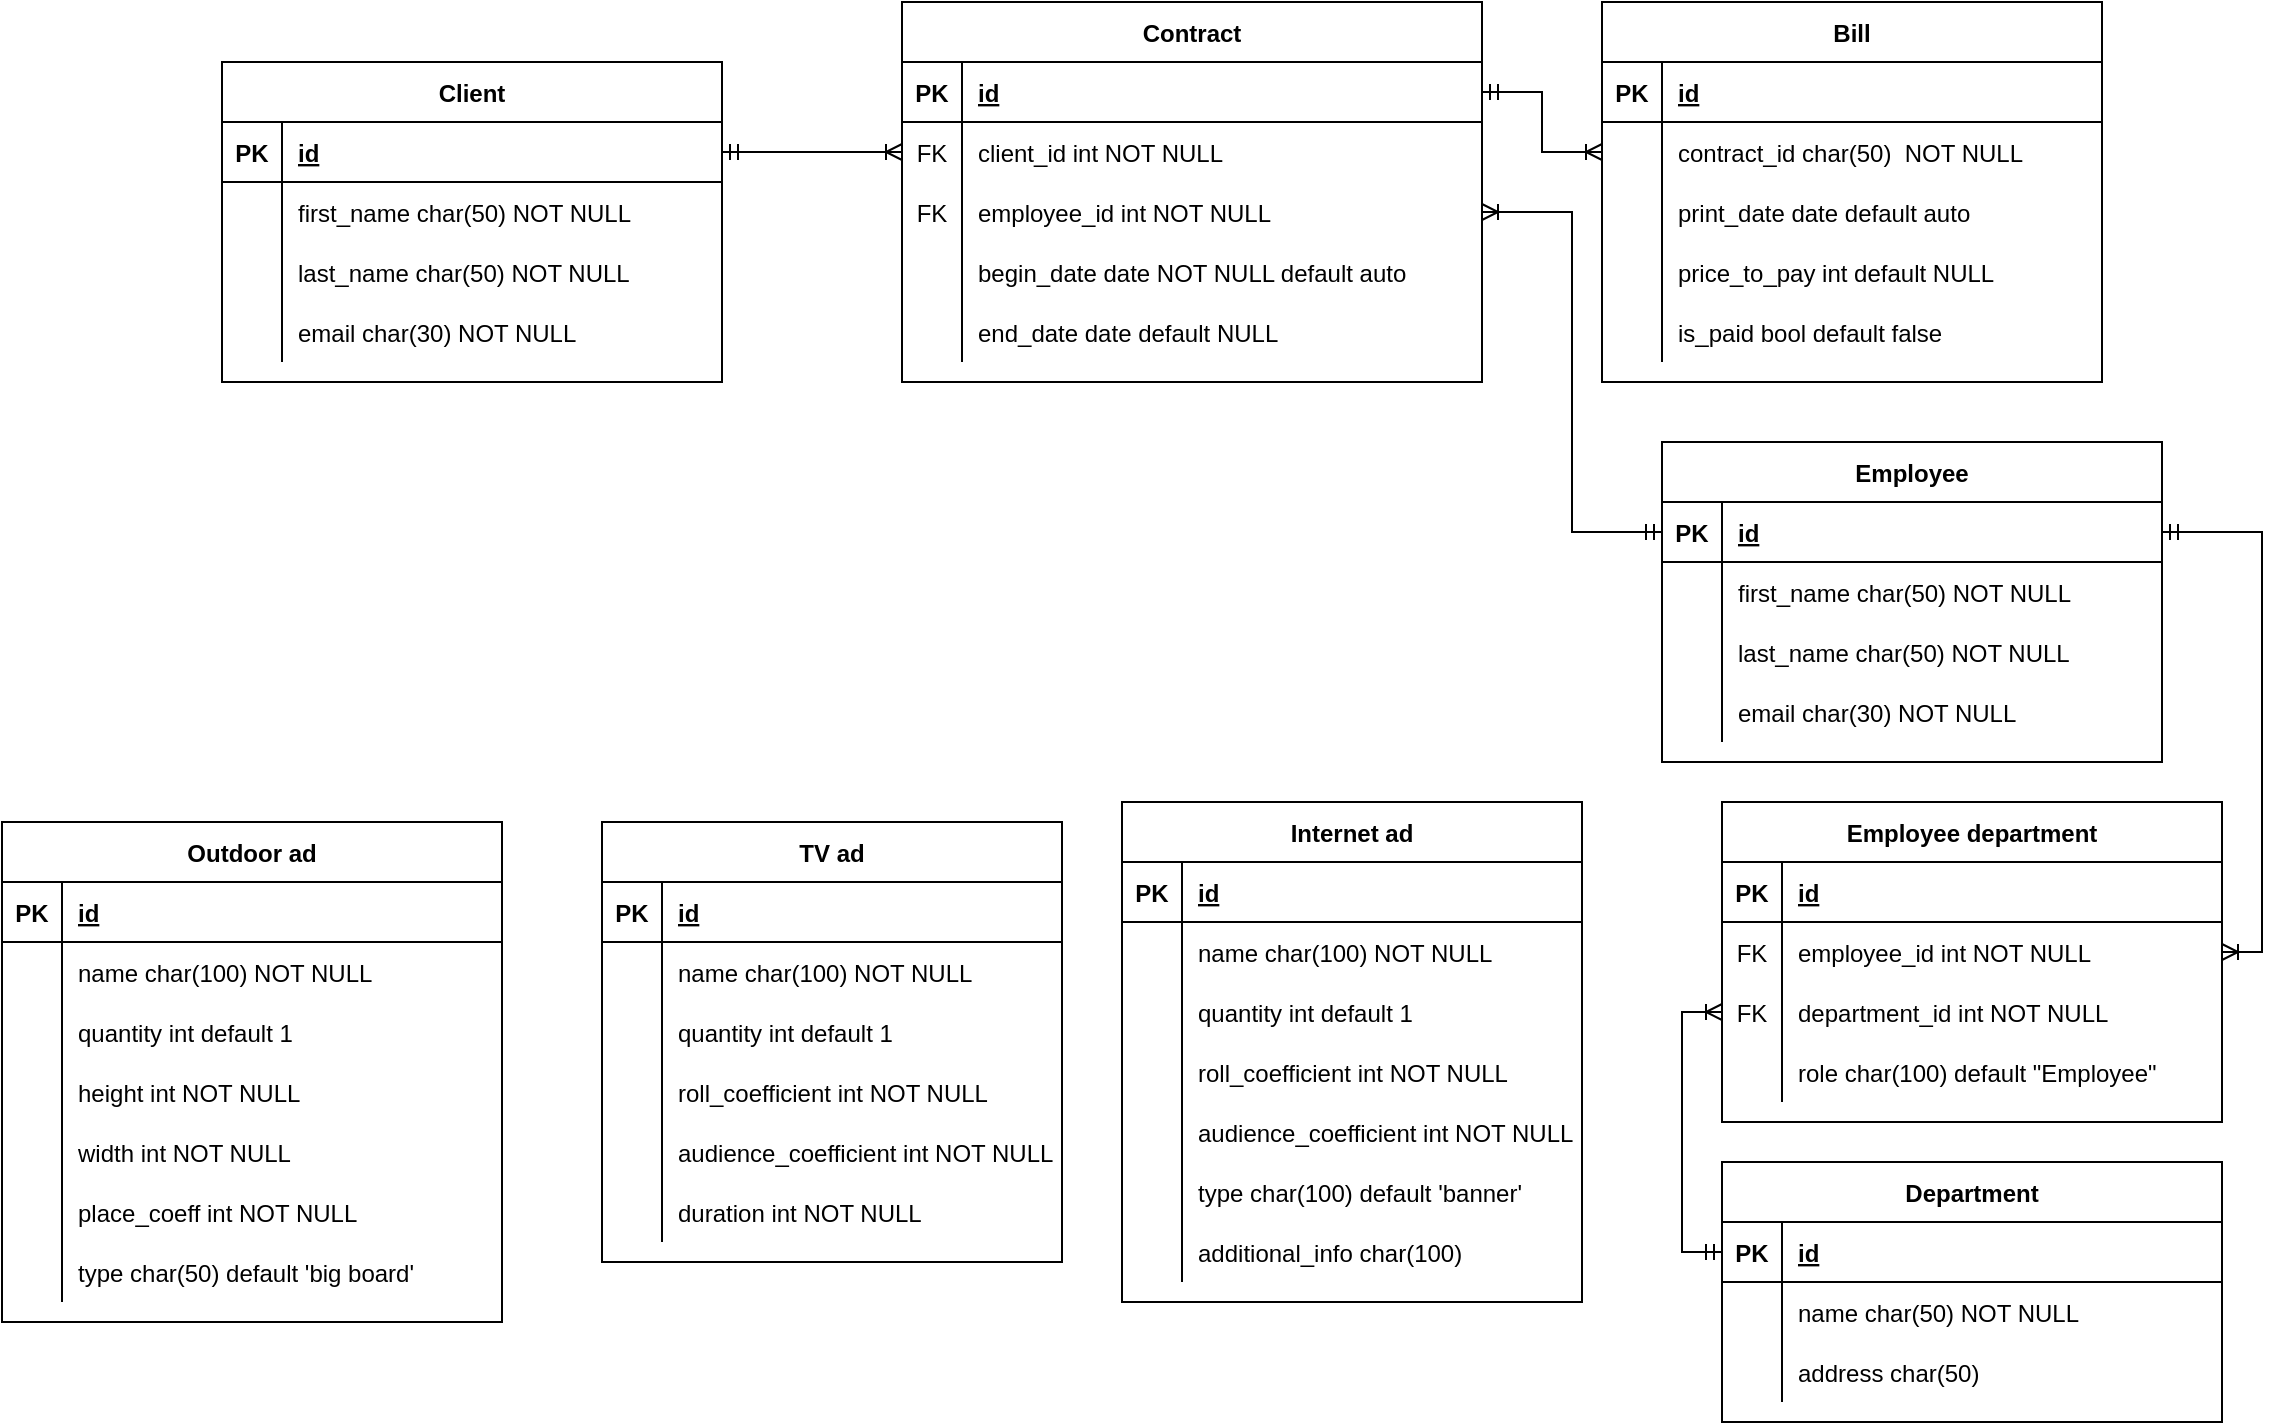 <mxfile version="14.4.3" type="github">
  <diagram id="R2lEEEUBdFMjLlhIrx00" name="Page-1">
    <mxGraphModel dx="1278" dy="556" grid="1" gridSize="10" guides="1" tooltips="1" connect="1" arrows="1" fold="1" page="1" pageScale="1" pageWidth="850" pageHeight="1100" math="0" shadow="0" extFonts="Permanent Marker^https://fonts.googleapis.com/css?family=Permanent+Marker">
      <root>
        <mxCell id="0" />
        <mxCell id="1" parent="0" />
        <mxCell id="C-vyLk0tnHw3VtMMgP7b-1" value="" style="edgeStyle=entityRelationEdgeStyle;endArrow=ERoneToMany;startArrow=ERmandOne;endFill=0;startFill=0;" parent="1" source="C-vyLk0tnHw3VtMMgP7b-24" target="C-vyLk0tnHw3VtMMgP7b-6" edge="1">
          <mxGeometry width="100" height="100" relative="1" as="geometry">
            <mxPoint x="340" y="720" as="sourcePoint" />
            <mxPoint x="440" y="620" as="targetPoint" />
          </mxGeometry>
        </mxCell>
        <mxCell id="C-vyLk0tnHw3VtMMgP7b-2" value="Contract" style="shape=table;startSize=30;container=1;collapsible=1;childLayout=tableLayout;fixedRows=1;rowLines=0;fontStyle=1;align=center;resizeLast=1;" parent="1" vertex="1">
          <mxGeometry x="490" y="120" width="290" height="190" as="geometry" />
        </mxCell>
        <mxCell id="C-vyLk0tnHw3VtMMgP7b-3" value="" style="shape=partialRectangle;collapsible=0;dropTarget=0;pointerEvents=0;fillColor=none;points=[[0,0.5],[1,0.5]];portConstraint=eastwest;top=0;left=0;right=0;bottom=1;" parent="C-vyLk0tnHw3VtMMgP7b-2" vertex="1">
          <mxGeometry y="30" width="290" height="30" as="geometry" />
        </mxCell>
        <mxCell id="C-vyLk0tnHw3VtMMgP7b-4" value="PK" style="shape=partialRectangle;overflow=hidden;connectable=0;fillColor=none;top=0;left=0;bottom=0;right=0;fontStyle=1;" parent="C-vyLk0tnHw3VtMMgP7b-3" vertex="1">
          <mxGeometry width="30" height="30" as="geometry" />
        </mxCell>
        <mxCell id="C-vyLk0tnHw3VtMMgP7b-5" value="id" style="shape=partialRectangle;overflow=hidden;connectable=0;fillColor=none;top=0;left=0;bottom=0;right=0;align=left;spacingLeft=6;fontStyle=5;" parent="C-vyLk0tnHw3VtMMgP7b-3" vertex="1">
          <mxGeometry x="30" width="260" height="30" as="geometry" />
        </mxCell>
        <mxCell id="C-vyLk0tnHw3VtMMgP7b-6" value="" style="shape=partialRectangle;collapsible=0;dropTarget=0;pointerEvents=0;fillColor=none;points=[[0,0.5],[1,0.5]];portConstraint=eastwest;top=0;left=0;right=0;bottom=0;" parent="C-vyLk0tnHw3VtMMgP7b-2" vertex="1">
          <mxGeometry y="60" width="290" height="30" as="geometry" />
        </mxCell>
        <mxCell id="C-vyLk0tnHw3VtMMgP7b-7" value="FK" style="shape=partialRectangle;overflow=hidden;connectable=0;fillColor=none;top=0;left=0;bottom=0;right=0;" parent="C-vyLk0tnHw3VtMMgP7b-6" vertex="1">
          <mxGeometry width="30" height="30" as="geometry" />
        </mxCell>
        <mxCell id="C-vyLk0tnHw3VtMMgP7b-8" value="client_id int NOT NULL" style="shape=partialRectangle;overflow=hidden;connectable=0;fillColor=none;top=0;left=0;bottom=0;right=0;align=left;spacingLeft=6;" parent="C-vyLk0tnHw3VtMMgP7b-6" vertex="1">
          <mxGeometry x="30" width="260" height="30" as="geometry" />
        </mxCell>
        <mxCell id="C-vyLk0tnHw3VtMMgP7b-9" value="" style="shape=partialRectangle;collapsible=0;dropTarget=0;pointerEvents=0;fillColor=none;points=[[0,0.5],[1,0.5]];portConstraint=eastwest;top=0;left=0;right=0;bottom=0;" parent="C-vyLk0tnHw3VtMMgP7b-2" vertex="1">
          <mxGeometry y="90" width="290" height="30" as="geometry" />
        </mxCell>
        <mxCell id="C-vyLk0tnHw3VtMMgP7b-10" value="FK" style="shape=partialRectangle;overflow=hidden;connectable=0;fillColor=none;top=0;left=0;bottom=0;right=0;" parent="C-vyLk0tnHw3VtMMgP7b-9" vertex="1">
          <mxGeometry width="30" height="30" as="geometry" />
        </mxCell>
        <mxCell id="C-vyLk0tnHw3VtMMgP7b-11" value="employee_id int NOT NULL" style="shape=partialRectangle;overflow=hidden;connectable=0;fillColor=none;top=0;left=0;bottom=0;right=0;align=left;spacingLeft=6;" parent="C-vyLk0tnHw3VtMMgP7b-9" vertex="1">
          <mxGeometry x="30" width="260" height="30" as="geometry" />
        </mxCell>
        <mxCell id="jYW_8Co8lEucG8dBWMGK-69" value="" style="shape=partialRectangle;collapsible=0;dropTarget=0;pointerEvents=0;fillColor=none;points=[[0,0.5],[1,0.5]];portConstraint=eastwest;top=0;left=0;right=0;bottom=0;" parent="C-vyLk0tnHw3VtMMgP7b-2" vertex="1">
          <mxGeometry y="120" width="290" height="30" as="geometry" />
        </mxCell>
        <mxCell id="jYW_8Co8lEucG8dBWMGK-70" value="" style="shape=partialRectangle;overflow=hidden;connectable=0;fillColor=none;top=0;left=0;bottom=0;right=0;" parent="jYW_8Co8lEucG8dBWMGK-69" vertex="1">
          <mxGeometry width="30" height="30" as="geometry" />
        </mxCell>
        <mxCell id="jYW_8Co8lEucG8dBWMGK-71" value="begin_date date NOT NULL default auto" style="shape=partialRectangle;overflow=hidden;connectable=0;fillColor=none;top=0;left=0;bottom=0;right=0;align=left;spacingLeft=6;" parent="jYW_8Co8lEucG8dBWMGK-69" vertex="1">
          <mxGeometry x="30" width="260" height="30" as="geometry" />
        </mxCell>
        <mxCell id="jYW_8Co8lEucG8dBWMGK-72" value="" style="shape=partialRectangle;collapsible=0;dropTarget=0;pointerEvents=0;fillColor=none;points=[[0,0.5],[1,0.5]];portConstraint=eastwest;top=0;left=0;right=0;bottom=0;" parent="C-vyLk0tnHw3VtMMgP7b-2" vertex="1">
          <mxGeometry y="150" width="290" height="30" as="geometry" />
        </mxCell>
        <mxCell id="jYW_8Co8lEucG8dBWMGK-73" value="" style="shape=partialRectangle;overflow=hidden;connectable=0;fillColor=none;top=0;left=0;bottom=0;right=0;" parent="jYW_8Co8lEucG8dBWMGK-72" vertex="1">
          <mxGeometry width="30" height="30" as="geometry" />
        </mxCell>
        <mxCell id="jYW_8Co8lEucG8dBWMGK-74" value="end_date date default NULL" style="shape=partialRectangle;overflow=hidden;connectable=0;fillColor=none;top=0;left=0;bottom=0;right=0;align=left;spacingLeft=6;" parent="jYW_8Co8lEucG8dBWMGK-72" vertex="1">
          <mxGeometry x="30" width="260" height="30" as="geometry" />
        </mxCell>
        <mxCell id="C-vyLk0tnHw3VtMMgP7b-23" value="Client" style="shape=table;startSize=30;container=1;collapsible=1;childLayout=tableLayout;fixedRows=1;rowLines=0;fontStyle=1;align=center;resizeLast=1;" parent="1" vertex="1">
          <mxGeometry x="150" y="150" width="250" height="160" as="geometry" />
        </mxCell>
        <mxCell id="C-vyLk0tnHw3VtMMgP7b-24" value="" style="shape=partialRectangle;collapsible=0;dropTarget=0;pointerEvents=0;fillColor=none;points=[[0,0.5],[1,0.5]];portConstraint=eastwest;top=0;left=0;right=0;bottom=1;" parent="C-vyLk0tnHw3VtMMgP7b-23" vertex="1">
          <mxGeometry y="30" width="250" height="30" as="geometry" />
        </mxCell>
        <mxCell id="C-vyLk0tnHw3VtMMgP7b-25" value="PK" style="shape=partialRectangle;overflow=hidden;connectable=0;fillColor=none;top=0;left=0;bottom=0;right=0;fontStyle=1;" parent="C-vyLk0tnHw3VtMMgP7b-24" vertex="1">
          <mxGeometry width="30" height="30" as="geometry" />
        </mxCell>
        <mxCell id="C-vyLk0tnHw3VtMMgP7b-26" value="id" style="shape=partialRectangle;overflow=hidden;connectable=0;fillColor=none;top=0;left=0;bottom=0;right=0;align=left;spacingLeft=6;fontStyle=5;" parent="C-vyLk0tnHw3VtMMgP7b-24" vertex="1">
          <mxGeometry x="30" width="220" height="30" as="geometry" />
        </mxCell>
        <mxCell id="C-vyLk0tnHw3VtMMgP7b-27" value="" style="shape=partialRectangle;collapsible=0;dropTarget=0;pointerEvents=0;fillColor=none;points=[[0,0.5],[1,0.5]];portConstraint=eastwest;top=0;left=0;right=0;bottom=0;" parent="C-vyLk0tnHw3VtMMgP7b-23" vertex="1">
          <mxGeometry y="60" width="250" height="30" as="geometry" />
        </mxCell>
        <mxCell id="C-vyLk0tnHw3VtMMgP7b-28" value="" style="shape=partialRectangle;overflow=hidden;connectable=0;fillColor=none;top=0;left=0;bottom=0;right=0;" parent="C-vyLk0tnHw3VtMMgP7b-27" vertex="1">
          <mxGeometry width="30" height="30" as="geometry" />
        </mxCell>
        <mxCell id="C-vyLk0tnHw3VtMMgP7b-29" value="first_name char(50) NOT NULL" style="shape=partialRectangle;overflow=hidden;connectable=0;fillColor=none;top=0;left=0;bottom=0;right=0;align=left;spacingLeft=6;" parent="C-vyLk0tnHw3VtMMgP7b-27" vertex="1">
          <mxGeometry x="30" width="220" height="30" as="geometry" />
        </mxCell>
        <mxCell id="DAZSzT3aJ0yRN7Px0Ek2-8" value="" style="shape=partialRectangle;collapsible=0;dropTarget=0;pointerEvents=0;fillColor=none;points=[[0,0.5],[1,0.5]];portConstraint=eastwest;top=0;left=0;right=0;bottom=0;" parent="C-vyLk0tnHw3VtMMgP7b-23" vertex="1">
          <mxGeometry y="90" width="250" height="30" as="geometry" />
        </mxCell>
        <mxCell id="DAZSzT3aJ0yRN7Px0Ek2-9" value="" style="shape=partialRectangle;overflow=hidden;connectable=0;fillColor=none;top=0;left=0;bottom=0;right=0;" parent="DAZSzT3aJ0yRN7Px0Ek2-8" vertex="1">
          <mxGeometry width="30" height="30" as="geometry" />
        </mxCell>
        <mxCell id="DAZSzT3aJ0yRN7Px0Ek2-10" value="last_name char(50) NOT NULL" style="shape=partialRectangle;overflow=hidden;connectable=0;fillColor=none;top=0;left=0;bottom=0;right=0;align=left;spacingLeft=6;" parent="DAZSzT3aJ0yRN7Px0Ek2-8" vertex="1">
          <mxGeometry x="30" width="220" height="30" as="geometry" />
        </mxCell>
        <mxCell id="DAZSzT3aJ0yRN7Px0Ek2-11" value="" style="shape=partialRectangle;collapsible=0;dropTarget=0;pointerEvents=0;fillColor=none;points=[[0,0.5],[1,0.5]];portConstraint=eastwest;top=0;left=0;right=0;bottom=0;" parent="C-vyLk0tnHw3VtMMgP7b-23" vertex="1">
          <mxGeometry y="120" width="250" height="30" as="geometry" />
        </mxCell>
        <mxCell id="DAZSzT3aJ0yRN7Px0Ek2-12" value="" style="shape=partialRectangle;overflow=hidden;connectable=0;fillColor=none;top=0;left=0;bottom=0;right=0;" parent="DAZSzT3aJ0yRN7Px0Ek2-11" vertex="1">
          <mxGeometry width="30" height="30" as="geometry" />
        </mxCell>
        <mxCell id="DAZSzT3aJ0yRN7Px0Ek2-13" value="email char(30) NOT NULL" style="shape=partialRectangle;overflow=hidden;connectable=0;fillColor=none;top=0;left=0;bottom=0;right=0;align=left;spacingLeft=6;" parent="DAZSzT3aJ0yRN7Px0Ek2-11" vertex="1">
          <mxGeometry x="30" width="220" height="30" as="geometry" />
        </mxCell>
        <mxCell id="jYW_8Co8lEucG8dBWMGK-11" value="Employee" style="shape=table;startSize=30;container=1;collapsible=1;childLayout=tableLayout;fixedRows=1;rowLines=0;fontStyle=1;align=center;resizeLast=1;" parent="1" vertex="1">
          <mxGeometry x="870" y="340" width="250" height="160" as="geometry" />
        </mxCell>
        <mxCell id="jYW_8Co8lEucG8dBWMGK-12" value="" style="shape=partialRectangle;collapsible=0;dropTarget=0;pointerEvents=0;fillColor=none;points=[[0,0.5],[1,0.5]];portConstraint=eastwest;top=0;left=0;right=0;bottom=1;" parent="jYW_8Co8lEucG8dBWMGK-11" vertex="1">
          <mxGeometry y="30" width="250" height="30" as="geometry" />
        </mxCell>
        <mxCell id="jYW_8Co8lEucG8dBWMGK-13" value="PK" style="shape=partialRectangle;overflow=hidden;connectable=0;fillColor=none;top=0;left=0;bottom=0;right=0;fontStyle=1;" parent="jYW_8Co8lEucG8dBWMGK-12" vertex="1">
          <mxGeometry width="30" height="30" as="geometry" />
        </mxCell>
        <mxCell id="jYW_8Co8lEucG8dBWMGK-14" value="id" style="shape=partialRectangle;overflow=hidden;connectable=0;fillColor=none;top=0;left=0;bottom=0;right=0;align=left;spacingLeft=6;fontStyle=5;" parent="jYW_8Co8lEucG8dBWMGK-12" vertex="1">
          <mxGeometry x="30" width="220" height="30" as="geometry" />
        </mxCell>
        <mxCell id="jYW_8Co8lEucG8dBWMGK-15" value="" style="shape=partialRectangle;collapsible=0;dropTarget=0;pointerEvents=0;fillColor=none;points=[[0,0.5],[1,0.5]];portConstraint=eastwest;top=0;left=0;right=0;bottom=0;" parent="jYW_8Co8lEucG8dBWMGK-11" vertex="1">
          <mxGeometry y="60" width="250" height="30" as="geometry" />
        </mxCell>
        <mxCell id="jYW_8Co8lEucG8dBWMGK-16" value="" style="shape=partialRectangle;overflow=hidden;connectable=0;fillColor=none;top=0;left=0;bottom=0;right=0;" parent="jYW_8Co8lEucG8dBWMGK-15" vertex="1">
          <mxGeometry width="30" height="30" as="geometry" />
        </mxCell>
        <mxCell id="jYW_8Co8lEucG8dBWMGK-17" value="first_name char(50) NOT NULL" style="shape=partialRectangle;overflow=hidden;connectable=0;fillColor=none;top=0;left=0;bottom=0;right=0;align=left;spacingLeft=6;" parent="jYW_8Co8lEucG8dBWMGK-15" vertex="1">
          <mxGeometry x="30" width="220" height="30" as="geometry" />
        </mxCell>
        <mxCell id="jYW_8Co8lEucG8dBWMGK-18" value="" style="shape=partialRectangle;collapsible=0;dropTarget=0;pointerEvents=0;fillColor=none;points=[[0,0.5],[1,0.5]];portConstraint=eastwest;top=0;left=0;right=0;bottom=0;" parent="jYW_8Co8lEucG8dBWMGK-11" vertex="1">
          <mxGeometry y="90" width="250" height="30" as="geometry" />
        </mxCell>
        <mxCell id="jYW_8Co8lEucG8dBWMGK-19" value="" style="shape=partialRectangle;overflow=hidden;connectable=0;fillColor=none;top=0;left=0;bottom=0;right=0;" parent="jYW_8Co8lEucG8dBWMGK-18" vertex="1">
          <mxGeometry width="30" height="30" as="geometry" />
        </mxCell>
        <mxCell id="jYW_8Co8lEucG8dBWMGK-20" value="last_name char(50) NOT NULL" style="shape=partialRectangle;overflow=hidden;connectable=0;fillColor=none;top=0;left=0;bottom=0;right=0;align=left;spacingLeft=6;" parent="jYW_8Co8lEucG8dBWMGK-18" vertex="1">
          <mxGeometry x="30" width="220" height="30" as="geometry" />
        </mxCell>
        <mxCell id="jYW_8Co8lEucG8dBWMGK-21" value="" style="shape=partialRectangle;collapsible=0;dropTarget=0;pointerEvents=0;fillColor=none;points=[[0,0.5],[1,0.5]];portConstraint=eastwest;top=0;left=0;right=0;bottom=0;" parent="jYW_8Co8lEucG8dBWMGK-11" vertex="1">
          <mxGeometry y="120" width="250" height="30" as="geometry" />
        </mxCell>
        <mxCell id="jYW_8Co8lEucG8dBWMGK-22" value="" style="shape=partialRectangle;overflow=hidden;connectable=0;fillColor=none;top=0;left=0;bottom=0;right=0;" parent="jYW_8Co8lEucG8dBWMGK-21" vertex="1">
          <mxGeometry width="30" height="30" as="geometry" />
        </mxCell>
        <mxCell id="jYW_8Co8lEucG8dBWMGK-23" value="email char(30) NOT NULL" style="shape=partialRectangle;overflow=hidden;connectable=0;fillColor=none;top=0;left=0;bottom=0;right=0;align=left;spacingLeft=6;" parent="jYW_8Co8lEucG8dBWMGK-21" vertex="1">
          <mxGeometry x="30" width="220" height="30" as="geometry" />
        </mxCell>
        <mxCell id="jYW_8Co8lEucG8dBWMGK-24" value="Department" style="shape=table;startSize=30;container=1;collapsible=1;childLayout=tableLayout;fixedRows=1;rowLines=0;fontStyle=1;align=center;resizeLast=1;" parent="1" vertex="1">
          <mxGeometry x="900" y="700" width="250" height="130" as="geometry" />
        </mxCell>
        <mxCell id="jYW_8Co8lEucG8dBWMGK-25" value="" style="shape=partialRectangle;collapsible=0;dropTarget=0;pointerEvents=0;fillColor=none;points=[[0,0.5],[1,0.5]];portConstraint=eastwest;top=0;left=0;right=0;bottom=1;" parent="jYW_8Co8lEucG8dBWMGK-24" vertex="1">
          <mxGeometry y="30" width="250" height="30" as="geometry" />
        </mxCell>
        <mxCell id="jYW_8Co8lEucG8dBWMGK-26" value="PK" style="shape=partialRectangle;overflow=hidden;connectable=0;fillColor=none;top=0;left=0;bottom=0;right=0;fontStyle=1;" parent="jYW_8Co8lEucG8dBWMGK-25" vertex="1">
          <mxGeometry width="30" height="30" as="geometry" />
        </mxCell>
        <mxCell id="jYW_8Co8lEucG8dBWMGK-27" value="id" style="shape=partialRectangle;overflow=hidden;connectable=0;fillColor=none;top=0;left=0;bottom=0;right=0;align=left;spacingLeft=6;fontStyle=5;" parent="jYW_8Co8lEucG8dBWMGK-25" vertex="1">
          <mxGeometry x="30" width="220" height="30" as="geometry" />
        </mxCell>
        <mxCell id="jYW_8Co8lEucG8dBWMGK-28" value="" style="shape=partialRectangle;collapsible=0;dropTarget=0;pointerEvents=0;fillColor=none;points=[[0,0.5],[1,0.5]];portConstraint=eastwest;top=0;left=0;right=0;bottom=0;" parent="jYW_8Co8lEucG8dBWMGK-24" vertex="1">
          <mxGeometry y="60" width="250" height="30" as="geometry" />
        </mxCell>
        <mxCell id="jYW_8Co8lEucG8dBWMGK-29" value="" style="shape=partialRectangle;overflow=hidden;connectable=0;fillColor=none;top=0;left=0;bottom=0;right=0;" parent="jYW_8Co8lEucG8dBWMGK-28" vertex="1">
          <mxGeometry width="30" height="30" as="geometry" />
        </mxCell>
        <mxCell id="jYW_8Co8lEucG8dBWMGK-30" value="name char(50) NOT NULL" style="shape=partialRectangle;overflow=hidden;connectable=0;fillColor=none;top=0;left=0;bottom=0;right=0;align=left;spacingLeft=6;" parent="jYW_8Co8lEucG8dBWMGK-28" vertex="1">
          <mxGeometry x="30" width="220" height="30" as="geometry" />
        </mxCell>
        <mxCell id="jYW_8Co8lEucG8dBWMGK-63" value="" style="shape=partialRectangle;collapsible=0;dropTarget=0;pointerEvents=0;fillColor=none;points=[[0,0.5],[1,0.5]];portConstraint=eastwest;top=0;left=0;right=0;bottom=0;" parent="jYW_8Co8lEucG8dBWMGK-24" vertex="1">
          <mxGeometry y="90" width="250" height="30" as="geometry" />
        </mxCell>
        <mxCell id="jYW_8Co8lEucG8dBWMGK-64" value="" style="shape=partialRectangle;overflow=hidden;connectable=0;fillColor=none;top=0;left=0;bottom=0;right=0;" parent="jYW_8Co8lEucG8dBWMGK-63" vertex="1">
          <mxGeometry width="30" height="30" as="geometry" />
        </mxCell>
        <mxCell id="jYW_8Co8lEucG8dBWMGK-65" value="address char(50) " style="shape=partialRectangle;overflow=hidden;connectable=0;fillColor=none;top=0;left=0;bottom=0;right=0;align=left;spacingLeft=6;" parent="jYW_8Co8lEucG8dBWMGK-63" vertex="1">
          <mxGeometry x="30" width="220" height="30" as="geometry" />
        </mxCell>
        <mxCell id="jYW_8Co8lEucG8dBWMGK-50" value="Employee department" style="shape=table;startSize=30;container=1;collapsible=1;childLayout=tableLayout;fixedRows=1;rowLines=0;fontStyle=1;align=center;resizeLast=1;" parent="1" vertex="1">
          <mxGeometry x="900" y="520" width="250" height="160" as="geometry" />
        </mxCell>
        <mxCell id="jYW_8Co8lEucG8dBWMGK-51" value="" style="shape=partialRectangle;collapsible=0;dropTarget=0;pointerEvents=0;fillColor=none;points=[[0,0.5],[1,0.5]];portConstraint=eastwest;top=0;left=0;right=0;bottom=1;" parent="jYW_8Co8lEucG8dBWMGK-50" vertex="1">
          <mxGeometry y="30" width="250" height="30" as="geometry" />
        </mxCell>
        <mxCell id="jYW_8Co8lEucG8dBWMGK-52" value="PK" style="shape=partialRectangle;overflow=hidden;connectable=0;fillColor=none;top=0;left=0;bottom=0;right=0;fontStyle=1;" parent="jYW_8Co8lEucG8dBWMGK-51" vertex="1">
          <mxGeometry width="30" height="30" as="geometry" />
        </mxCell>
        <mxCell id="jYW_8Co8lEucG8dBWMGK-53" value="id" style="shape=partialRectangle;overflow=hidden;connectable=0;fillColor=none;top=0;left=0;bottom=0;right=0;align=left;spacingLeft=6;fontStyle=5;" parent="jYW_8Co8lEucG8dBWMGK-51" vertex="1">
          <mxGeometry x="30" width="220" height="30" as="geometry" />
        </mxCell>
        <mxCell id="jYW_8Co8lEucG8dBWMGK-54" value="" style="shape=partialRectangle;collapsible=0;dropTarget=0;pointerEvents=0;fillColor=none;points=[[0,0.5],[1,0.5]];portConstraint=eastwest;top=0;left=0;right=0;bottom=0;" parent="jYW_8Co8lEucG8dBWMGK-50" vertex="1">
          <mxGeometry y="60" width="250" height="30" as="geometry" />
        </mxCell>
        <mxCell id="jYW_8Co8lEucG8dBWMGK-55" value="FK" style="shape=partialRectangle;overflow=hidden;connectable=0;fillColor=none;top=0;left=0;bottom=0;right=0;" parent="jYW_8Co8lEucG8dBWMGK-54" vertex="1">
          <mxGeometry width="30" height="30" as="geometry" />
        </mxCell>
        <mxCell id="jYW_8Co8lEucG8dBWMGK-56" value="employee_id int NOT NULL" style="shape=partialRectangle;overflow=hidden;connectable=0;fillColor=none;top=0;left=0;bottom=0;right=0;align=left;spacingLeft=6;" parent="jYW_8Co8lEucG8dBWMGK-54" vertex="1">
          <mxGeometry x="30" width="220" height="30" as="geometry" />
        </mxCell>
        <mxCell id="jYW_8Co8lEucG8dBWMGK-57" value="" style="shape=partialRectangle;collapsible=0;dropTarget=0;pointerEvents=0;fillColor=none;points=[[0,0.5],[1,0.5]];portConstraint=eastwest;top=0;left=0;right=0;bottom=0;" parent="jYW_8Co8lEucG8dBWMGK-50" vertex="1">
          <mxGeometry y="90" width="250" height="30" as="geometry" />
        </mxCell>
        <mxCell id="jYW_8Co8lEucG8dBWMGK-58" value="FK" style="shape=partialRectangle;overflow=hidden;connectable=0;fillColor=none;top=0;left=0;bottom=0;right=0;" parent="jYW_8Co8lEucG8dBWMGK-57" vertex="1">
          <mxGeometry width="30" height="30" as="geometry" />
        </mxCell>
        <mxCell id="jYW_8Co8lEucG8dBWMGK-59" value="department_id int NOT NULL" style="shape=partialRectangle;overflow=hidden;connectable=0;fillColor=none;top=0;left=0;bottom=0;right=0;align=left;spacingLeft=6;" parent="jYW_8Co8lEucG8dBWMGK-57" vertex="1">
          <mxGeometry x="30" width="220" height="30" as="geometry" />
        </mxCell>
        <mxCell id="jYW_8Co8lEucG8dBWMGK-60" value="" style="shape=partialRectangle;collapsible=0;dropTarget=0;pointerEvents=0;fillColor=none;points=[[0,0.5],[1,0.5]];portConstraint=eastwest;top=0;left=0;right=0;bottom=0;" parent="jYW_8Co8lEucG8dBWMGK-50" vertex="1">
          <mxGeometry y="120" width="250" height="30" as="geometry" />
        </mxCell>
        <mxCell id="jYW_8Co8lEucG8dBWMGK-61" value="" style="shape=partialRectangle;overflow=hidden;connectable=0;fillColor=none;top=0;left=0;bottom=0;right=0;" parent="jYW_8Co8lEucG8dBWMGK-60" vertex="1">
          <mxGeometry width="30" height="30" as="geometry" />
        </mxCell>
        <mxCell id="jYW_8Co8lEucG8dBWMGK-62" value="role char(100) default &quot;Employee&quot;" style="shape=partialRectangle;overflow=hidden;connectable=0;fillColor=none;top=0;left=0;bottom=0;right=0;align=left;spacingLeft=6;" parent="jYW_8Co8lEucG8dBWMGK-60" vertex="1">
          <mxGeometry x="30" width="220" height="30" as="geometry" />
        </mxCell>
        <mxCell id="jYW_8Co8lEucG8dBWMGK-78" style="edgeStyle=orthogonalEdgeStyle;rounded=0;orthogonalLoop=1;jettySize=auto;html=1;entryX=1;entryY=0.5;entryDx=0;entryDy=0;startArrow=ERmandOne;startFill=0;endArrow=ERoneToMany;endFill=0;" parent="1" source="jYW_8Co8lEucG8dBWMGK-12" target="jYW_8Co8lEucG8dBWMGK-54" edge="1">
          <mxGeometry relative="1" as="geometry" />
        </mxCell>
        <mxCell id="jYW_8Co8lEucG8dBWMGK-79" style="edgeStyle=orthogonalEdgeStyle;rounded=0;orthogonalLoop=1;jettySize=auto;html=1;entryX=0;entryY=0.5;entryDx=0;entryDy=0;startArrow=ERmandOne;startFill=0;endArrow=ERoneToMany;endFill=0;" parent="1" source="jYW_8Co8lEucG8dBWMGK-25" target="jYW_8Co8lEucG8dBWMGK-57" edge="1">
          <mxGeometry relative="1" as="geometry" />
        </mxCell>
        <mxCell id="jYW_8Co8lEucG8dBWMGK-81" style="edgeStyle=orthogonalEdgeStyle;rounded=0;orthogonalLoop=1;jettySize=auto;html=1;entryX=1;entryY=0.5;entryDx=0;entryDy=0;startArrow=ERmandOne;startFill=0;endArrow=ERoneToMany;endFill=0;" parent="1" source="jYW_8Co8lEucG8dBWMGK-12" target="C-vyLk0tnHw3VtMMgP7b-9" edge="1">
          <mxGeometry relative="1" as="geometry" />
        </mxCell>
        <mxCell id="jYW_8Co8lEucG8dBWMGK-82" value="Bill" style="shape=table;startSize=30;container=1;collapsible=1;childLayout=tableLayout;fixedRows=1;rowLines=0;fontStyle=1;align=center;resizeLast=1;" parent="1" vertex="1">
          <mxGeometry x="840" y="120" width="250" height="190" as="geometry" />
        </mxCell>
        <mxCell id="jYW_8Co8lEucG8dBWMGK-83" value="" style="shape=partialRectangle;collapsible=0;dropTarget=0;pointerEvents=0;fillColor=none;points=[[0,0.5],[1,0.5]];portConstraint=eastwest;top=0;left=0;right=0;bottom=1;" parent="jYW_8Co8lEucG8dBWMGK-82" vertex="1">
          <mxGeometry y="30" width="250" height="30" as="geometry" />
        </mxCell>
        <mxCell id="jYW_8Co8lEucG8dBWMGK-84" value="PK" style="shape=partialRectangle;overflow=hidden;connectable=0;fillColor=none;top=0;left=0;bottom=0;right=0;fontStyle=1;" parent="jYW_8Co8lEucG8dBWMGK-83" vertex="1">
          <mxGeometry width="30" height="30" as="geometry" />
        </mxCell>
        <mxCell id="jYW_8Co8lEucG8dBWMGK-85" value="id" style="shape=partialRectangle;overflow=hidden;connectable=0;fillColor=none;top=0;left=0;bottom=0;right=0;align=left;spacingLeft=6;fontStyle=5;" parent="jYW_8Co8lEucG8dBWMGK-83" vertex="1">
          <mxGeometry x="30" width="220" height="30" as="geometry" />
        </mxCell>
        <mxCell id="jYW_8Co8lEucG8dBWMGK-86" value="" style="shape=partialRectangle;collapsible=0;dropTarget=0;pointerEvents=0;fillColor=none;points=[[0,0.5],[1,0.5]];portConstraint=eastwest;top=0;left=0;right=0;bottom=0;" parent="jYW_8Co8lEucG8dBWMGK-82" vertex="1">
          <mxGeometry y="60" width="250" height="30" as="geometry" />
        </mxCell>
        <mxCell id="jYW_8Co8lEucG8dBWMGK-87" value="" style="shape=partialRectangle;overflow=hidden;connectable=0;fillColor=none;top=0;left=0;bottom=0;right=0;" parent="jYW_8Co8lEucG8dBWMGK-86" vertex="1">
          <mxGeometry width="30" height="30" as="geometry" />
        </mxCell>
        <mxCell id="jYW_8Co8lEucG8dBWMGK-88" value="contract_id char(50)  NOT NULL" style="shape=partialRectangle;overflow=hidden;connectable=0;fillColor=none;top=0;left=0;bottom=0;right=0;align=left;spacingLeft=6;" parent="jYW_8Co8lEucG8dBWMGK-86" vertex="1">
          <mxGeometry x="30" width="220" height="30" as="geometry" />
        </mxCell>
        <mxCell id="jYW_8Co8lEucG8dBWMGK-89" value="" style="shape=partialRectangle;collapsible=0;dropTarget=0;pointerEvents=0;fillColor=none;points=[[0,0.5],[1,0.5]];portConstraint=eastwest;top=0;left=0;right=0;bottom=0;" parent="jYW_8Co8lEucG8dBWMGK-82" vertex="1">
          <mxGeometry y="90" width="250" height="30" as="geometry" />
        </mxCell>
        <mxCell id="jYW_8Co8lEucG8dBWMGK-90" value="" style="shape=partialRectangle;overflow=hidden;connectable=0;fillColor=none;top=0;left=0;bottom=0;right=0;" parent="jYW_8Co8lEucG8dBWMGK-89" vertex="1">
          <mxGeometry width="30" height="30" as="geometry" />
        </mxCell>
        <mxCell id="jYW_8Co8lEucG8dBWMGK-91" value="print_date date default auto" style="shape=partialRectangle;overflow=hidden;connectable=0;fillColor=none;top=0;left=0;bottom=0;right=0;align=left;spacingLeft=6;" parent="jYW_8Co8lEucG8dBWMGK-89" vertex="1">
          <mxGeometry x="30" width="220" height="30" as="geometry" />
        </mxCell>
        <mxCell id="jYW_8Co8lEucG8dBWMGK-92" value="" style="shape=partialRectangle;collapsible=0;dropTarget=0;pointerEvents=0;fillColor=none;points=[[0,0.5],[1,0.5]];portConstraint=eastwest;top=0;left=0;right=0;bottom=0;" parent="jYW_8Co8lEucG8dBWMGK-82" vertex="1">
          <mxGeometry y="120" width="250" height="30" as="geometry" />
        </mxCell>
        <mxCell id="jYW_8Co8lEucG8dBWMGK-93" value="" style="shape=partialRectangle;overflow=hidden;connectable=0;fillColor=none;top=0;left=0;bottom=0;right=0;" parent="jYW_8Co8lEucG8dBWMGK-92" vertex="1">
          <mxGeometry width="30" height="30" as="geometry" />
        </mxCell>
        <mxCell id="jYW_8Co8lEucG8dBWMGK-94" value="price_to_pay int default NULL" style="shape=partialRectangle;overflow=hidden;connectable=0;fillColor=none;top=0;left=0;bottom=0;right=0;align=left;spacingLeft=6;" parent="jYW_8Co8lEucG8dBWMGK-92" vertex="1">
          <mxGeometry x="30" width="220" height="30" as="geometry" />
        </mxCell>
        <mxCell id="jYW_8Co8lEucG8dBWMGK-95" value="" style="shape=partialRectangle;collapsible=0;dropTarget=0;pointerEvents=0;fillColor=none;points=[[0,0.5],[1,0.5]];portConstraint=eastwest;top=0;left=0;right=0;bottom=0;" parent="jYW_8Co8lEucG8dBWMGK-82" vertex="1">
          <mxGeometry y="150" width="250" height="30" as="geometry" />
        </mxCell>
        <mxCell id="jYW_8Co8lEucG8dBWMGK-96" value="" style="shape=partialRectangle;overflow=hidden;connectable=0;fillColor=none;top=0;left=0;bottom=0;right=0;" parent="jYW_8Co8lEucG8dBWMGK-95" vertex="1">
          <mxGeometry width="30" height="30" as="geometry" />
        </mxCell>
        <mxCell id="jYW_8Co8lEucG8dBWMGK-97" value="is_paid bool default false" style="shape=partialRectangle;overflow=hidden;connectable=0;fillColor=none;top=0;left=0;bottom=0;right=0;align=left;spacingLeft=6;" parent="jYW_8Co8lEucG8dBWMGK-95" vertex="1">
          <mxGeometry x="30" width="220" height="30" as="geometry" />
        </mxCell>
        <mxCell id="jYW_8Co8lEucG8dBWMGK-98" style="edgeStyle=orthogonalEdgeStyle;rounded=0;orthogonalLoop=1;jettySize=auto;html=1;entryX=0;entryY=0.5;entryDx=0;entryDy=0;startArrow=ERmandOne;startFill=0;endArrow=ERoneToMany;endFill=0;" parent="1" source="C-vyLk0tnHw3VtMMgP7b-3" target="jYW_8Co8lEucG8dBWMGK-86" edge="1">
          <mxGeometry relative="1" as="geometry" />
        </mxCell>
        <mxCell id="6CgIsOvqvFKjhHK4fjLP-1" value="Outdoor ad" style="shape=table;startSize=30;container=1;collapsible=1;childLayout=tableLayout;fixedRows=1;rowLines=0;fontStyle=1;align=center;resizeLast=1;" parent="1" vertex="1">
          <mxGeometry x="40" y="530" width="250" height="250" as="geometry" />
        </mxCell>
        <mxCell id="6CgIsOvqvFKjhHK4fjLP-2" value="" style="shape=partialRectangle;collapsible=0;dropTarget=0;pointerEvents=0;fillColor=none;points=[[0,0.5],[1,0.5]];portConstraint=eastwest;top=0;left=0;right=0;bottom=1;" parent="6CgIsOvqvFKjhHK4fjLP-1" vertex="1">
          <mxGeometry y="30" width="250" height="30" as="geometry" />
        </mxCell>
        <mxCell id="6CgIsOvqvFKjhHK4fjLP-3" value="PK" style="shape=partialRectangle;overflow=hidden;connectable=0;fillColor=none;top=0;left=0;bottom=0;right=0;fontStyle=1;" parent="6CgIsOvqvFKjhHK4fjLP-2" vertex="1">
          <mxGeometry width="30" height="30" as="geometry" />
        </mxCell>
        <mxCell id="6CgIsOvqvFKjhHK4fjLP-4" value="id" style="shape=partialRectangle;overflow=hidden;connectable=0;fillColor=none;top=0;left=0;bottom=0;right=0;align=left;spacingLeft=6;fontStyle=5;" parent="6CgIsOvqvFKjhHK4fjLP-2" vertex="1">
          <mxGeometry x="30" width="220" height="30" as="geometry" />
        </mxCell>
        <mxCell id="6CgIsOvqvFKjhHK4fjLP-5" value="" style="shape=partialRectangle;collapsible=0;dropTarget=0;pointerEvents=0;fillColor=none;points=[[0,0.5],[1,0.5]];portConstraint=eastwest;top=0;left=0;right=0;bottom=0;" parent="6CgIsOvqvFKjhHK4fjLP-1" vertex="1">
          <mxGeometry y="60" width="250" height="30" as="geometry" />
        </mxCell>
        <mxCell id="6CgIsOvqvFKjhHK4fjLP-6" value="" style="shape=partialRectangle;overflow=hidden;connectable=0;fillColor=none;top=0;left=0;bottom=0;right=0;" parent="6CgIsOvqvFKjhHK4fjLP-5" vertex="1">
          <mxGeometry width="30" height="30" as="geometry" />
        </mxCell>
        <mxCell id="6CgIsOvqvFKjhHK4fjLP-7" value="name char(100) NOT NULL" style="shape=partialRectangle;overflow=hidden;connectable=0;fillColor=none;top=0;left=0;bottom=0;right=0;align=left;spacingLeft=6;" parent="6CgIsOvqvFKjhHK4fjLP-5" vertex="1">
          <mxGeometry x="30" width="220" height="30" as="geometry" />
        </mxCell>
        <mxCell id="6CgIsOvqvFKjhHK4fjLP-8" value="" style="shape=partialRectangle;collapsible=0;dropTarget=0;pointerEvents=0;fillColor=none;points=[[0,0.5],[1,0.5]];portConstraint=eastwest;top=0;left=0;right=0;bottom=0;" parent="6CgIsOvqvFKjhHK4fjLP-1" vertex="1">
          <mxGeometry y="90" width="250" height="30" as="geometry" />
        </mxCell>
        <mxCell id="6CgIsOvqvFKjhHK4fjLP-9" value="" style="shape=partialRectangle;overflow=hidden;connectable=0;fillColor=none;top=0;left=0;bottom=0;right=0;" parent="6CgIsOvqvFKjhHK4fjLP-8" vertex="1">
          <mxGeometry width="30" height="30" as="geometry" />
        </mxCell>
        <mxCell id="6CgIsOvqvFKjhHK4fjLP-10" value="quantity int default 1" style="shape=partialRectangle;overflow=hidden;connectable=0;fillColor=none;top=0;left=0;bottom=0;right=0;align=left;spacingLeft=6;" parent="6CgIsOvqvFKjhHK4fjLP-8" vertex="1">
          <mxGeometry x="30" width="220" height="30" as="geometry" />
        </mxCell>
        <mxCell id="6CgIsOvqvFKjhHK4fjLP-14" value="" style="shape=partialRectangle;collapsible=0;dropTarget=0;pointerEvents=0;fillColor=none;points=[[0,0.5],[1,0.5]];portConstraint=eastwest;top=0;left=0;right=0;bottom=0;" parent="6CgIsOvqvFKjhHK4fjLP-1" vertex="1">
          <mxGeometry y="120" width="250" height="30" as="geometry" />
        </mxCell>
        <mxCell id="6CgIsOvqvFKjhHK4fjLP-15" value="" style="shape=partialRectangle;overflow=hidden;connectable=0;fillColor=none;top=0;left=0;bottom=0;right=0;" parent="6CgIsOvqvFKjhHK4fjLP-14" vertex="1">
          <mxGeometry width="30" height="30" as="geometry" />
        </mxCell>
        <mxCell id="6CgIsOvqvFKjhHK4fjLP-16" value="height int NOT NULL" style="shape=partialRectangle;overflow=hidden;connectable=0;fillColor=none;top=0;left=0;bottom=0;right=0;align=left;spacingLeft=6;" parent="6CgIsOvqvFKjhHK4fjLP-14" vertex="1">
          <mxGeometry x="30" width="220" height="30" as="geometry" />
        </mxCell>
        <mxCell id="6CgIsOvqvFKjhHK4fjLP-17" value="" style="shape=partialRectangle;collapsible=0;dropTarget=0;pointerEvents=0;fillColor=none;points=[[0,0.5],[1,0.5]];portConstraint=eastwest;top=0;left=0;right=0;bottom=0;" parent="6CgIsOvqvFKjhHK4fjLP-1" vertex="1">
          <mxGeometry y="150" width="250" height="30" as="geometry" />
        </mxCell>
        <mxCell id="6CgIsOvqvFKjhHK4fjLP-18" value="" style="shape=partialRectangle;overflow=hidden;connectable=0;fillColor=none;top=0;left=0;bottom=0;right=0;" parent="6CgIsOvqvFKjhHK4fjLP-17" vertex="1">
          <mxGeometry width="30" height="30" as="geometry" />
        </mxCell>
        <mxCell id="6CgIsOvqvFKjhHK4fjLP-19" value="width int NOT NULL" style="shape=partialRectangle;overflow=hidden;connectable=0;fillColor=none;top=0;left=0;bottom=0;right=0;align=left;spacingLeft=6;" parent="6CgIsOvqvFKjhHK4fjLP-17" vertex="1">
          <mxGeometry x="30" width="220" height="30" as="geometry" />
        </mxCell>
        <mxCell id="6CgIsOvqvFKjhHK4fjLP-20" value="" style="shape=partialRectangle;collapsible=0;dropTarget=0;pointerEvents=0;fillColor=none;points=[[0,0.5],[1,0.5]];portConstraint=eastwest;top=0;left=0;right=0;bottom=0;" parent="6CgIsOvqvFKjhHK4fjLP-1" vertex="1">
          <mxGeometry y="180" width="250" height="30" as="geometry" />
        </mxCell>
        <mxCell id="6CgIsOvqvFKjhHK4fjLP-21" value="" style="shape=partialRectangle;overflow=hidden;connectable=0;fillColor=none;top=0;left=0;bottom=0;right=0;" parent="6CgIsOvqvFKjhHK4fjLP-20" vertex="1">
          <mxGeometry width="30" height="30" as="geometry" />
        </mxCell>
        <mxCell id="6CgIsOvqvFKjhHK4fjLP-22" value="place_coeff int NOT NULL" style="shape=partialRectangle;overflow=hidden;connectable=0;fillColor=none;top=0;left=0;bottom=0;right=0;align=left;spacingLeft=6;" parent="6CgIsOvqvFKjhHK4fjLP-20" vertex="1">
          <mxGeometry x="30" width="220" height="30" as="geometry" />
        </mxCell>
        <mxCell id="6CgIsOvqvFKjhHK4fjLP-23" value="" style="shape=partialRectangle;collapsible=0;dropTarget=0;pointerEvents=0;fillColor=none;points=[[0,0.5],[1,0.5]];portConstraint=eastwest;top=0;left=0;right=0;bottom=0;" parent="6CgIsOvqvFKjhHK4fjLP-1" vertex="1">
          <mxGeometry y="210" width="250" height="30" as="geometry" />
        </mxCell>
        <mxCell id="6CgIsOvqvFKjhHK4fjLP-24" value="" style="shape=partialRectangle;overflow=hidden;connectable=0;fillColor=none;top=0;left=0;bottom=0;right=0;" parent="6CgIsOvqvFKjhHK4fjLP-23" vertex="1">
          <mxGeometry width="30" height="30" as="geometry" />
        </mxCell>
        <mxCell id="6CgIsOvqvFKjhHK4fjLP-25" value="type char(50) default &#39;big board&#39;" style="shape=partialRectangle;overflow=hidden;connectable=0;fillColor=none;top=0;left=0;bottom=0;right=0;align=left;spacingLeft=6;" parent="6CgIsOvqvFKjhHK4fjLP-23" vertex="1">
          <mxGeometry x="30" width="220" height="30" as="geometry" />
        </mxCell>
        <mxCell id="6CgIsOvqvFKjhHK4fjLP-26" value="TV ad" style="shape=table;startSize=30;container=1;collapsible=1;childLayout=tableLayout;fixedRows=1;rowLines=0;fontStyle=1;align=center;resizeLast=1;" parent="1" vertex="1">
          <mxGeometry x="340" y="530" width="230" height="220" as="geometry" />
        </mxCell>
        <mxCell id="6CgIsOvqvFKjhHK4fjLP-27" value="" style="shape=partialRectangle;collapsible=0;dropTarget=0;pointerEvents=0;fillColor=none;points=[[0,0.5],[1,0.5]];portConstraint=eastwest;top=0;left=0;right=0;bottom=1;" parent="6CgIsOvqvFKjhHK4fjLP-26" vertex="1">
          <mxGeometry y="30" width="230" height="30" as="geometry" />
        </mxCell>
        <mxCell id="6CgIsOvqvFKjhHK4fjLP-28" value="PK" style="shape=partialRectangle;overflow=hidden;connectable=0;fillColor=none;top=0;left=0;bottom=0;right=0;fontStyle=1;" parent="6CgIsOvqvFKjhHK4fjLP-27" vertex="1">
          <mxGeometry width="30" height="30" as="geometry" />
        </mxCell>
        <mxCell id="6CgIsOvqvFKjhHK4fjLP-29" value="id" style="shape=partialRectangle;overflow=hidden;connectable=0;fillColor=none;top=0;left=0;bottom=0;right=0;align=left;spacingLeft=6;fontStyle=5;" parent="6CgIsOvqvFKjhHK4fjLP-27" vertex="1">
          <mxGeometry x="30" width="200" height="30" as="geometry" />
        </mxCell>
        <mxCell id="6CgIsOvqvFKjhHK4fjLP-30" value="" style="shape=partialRectangle;collapsible=0;dropTarget=0;pointerEvents=0;fillColor=none;points=[[0,0.5],[1,0.5]];portConstraint=eastwest;top=0;left=0;right=0;bottom=0;" parent="6CgIsOvqvFKjhHK4fjLP-26" vertex="1">
          <mxGeometry y="60" width="230" height="30" as="geometry" />
        </mxCell>
        <mxCell id="6CgIsOvqvFKjhHK4fjLP-31" value="" style="shape=partialRectangle;overflow=hidden;connectable=0;fillColor=none;top=0;left=0;bottom=0;right=0;" parent="6CgIsOvqvFKjhHK4fjLP-30" vertex="1">
          <mxGeometry width="30" height="30" as="geometry" />
        </mxCell>
        <mxCell id="6CgIsOvqvFKjhHK4fjLP-32" value="name char(100) NOT NULL" style="shape=partialRectangle;overflow=hidden;connectable=0;fillColor=none;top=0;left=0;bottom=0;right=0;align=left;spacingLeft=6;" parent="6CgIsOvqvFKjhHK4fjLP-30" vertex="1">
          <mxGeometry x="30" width="200" height="30" as="geometry" />
        </mxCell>
        <mxCell id="6CgIsOvqvFKjhHK4fjLP-33" value="" style="shape=partialRectangle;collapsible=0;dropTarget=0;pointerEvents=0;fillColor=none;points=[[0,0.5],[1,0.5]];portConstraint=eastwest;top=0;left=0;right=0;bottom=0;" parent="6CgIsOvqvFKjhHK4fjLP-26" vertex="1">
          <mxGeometry y="90" width="230" height="30" as="geometry" />
        </mxCell>
        <mxCell id="6CgIsOvqvFKjhHK4fjLP-34" value="" style="shape=partialRectangle;overflow=hidden;connectable=0;fillColor=none;top=0;left=0;bottom=0;right=0;" parent="6CgIsOvqvFKjhHK4fjLP-33" vertex="1">
          <mxGeometry width="30" height="30" as="geometry" />
        </mxCell>
        <mxCell id="6CgIsOvqvFKjhHK4fjLP-35" value="quantity int default 1" style="shape=partialRectangle;overflow=hidden;connectable=0;fillColor=none;top=0;left=0;bottom=0;right=0;align=left;spacingLeft=6;" parent="6CgIsOvqvFKjhHK4fjLP-33" vertex="1">
          <mxGeometry x="30" width="200" height="30" as="geometry" />
        </mxCell>
        <mxCell id="6CgIsOvqvFKjhHK4fjLP-36" value="" style="shape=partialRectangle;collapsible=0;dropTarget=0;pointerEvents=0;fillColor=none;points=[[0,0.5],[1,0.5]];portConstraint=eastwest;top=0;left=0;right=0;bottom=0;" parent="6CgIsOvqvFKjhHK4fjLP-26" vertex="1">
          <mxGeometry y="120" width="230" height="30" as="geometry" />
        </mxCell>
        <mxCell id="6CgIsOvqvFKjhHK4fjLP-37" value="" style="shape=partialRectangle;overflow=hidden;connectable=0;fillColor=none;top=0;left=0;bottom=0;right=0;" parent="6CgIsOvqvFKjhHK4fjLP-36" vertex="1">
          <mxGeometry width="30" height="30" as="geometry" />
        </mxCell>
        <mxCell id="6CgIsOvqvFKjhHK4fjLP-38" value="roll_coefficient int NOT NULL" style="shape=partialRectangle;overflow=hidden;connectable=0;fillColor=none;top=0;left=0;bottom=0;right=0;align=left;spacingLeft=6;" parent="6CgIsOvqvFKjhHK4fjLP-36" vertex="1">
          <mxGeometry x="30" width="200" height="30" as="geometry" />
        </mxCell>
        <mxCell id="6CgIsOvqvFKjhHK4fjLP-39" value="" style="shape=partialRectangle;collapsible=0;dropTarget=0;pointerEvents=0;fillColor=none;points=[[0,0.5],[1,0.5]];portConstraint=eastwest;top=0;left=0;right=0;bottom=0;" parent="6CgIsOvqvFKjhHK4fjLP-26" vertex="1">
          <mxGeometry y="150" width="230" height="30" as="geometry" />
        </mxCell>
        <mxCell id="6CgIsOvqvFKjhHK4fjLP-40" value="" style="shape=partialRectangle;overflow=hidden;connectable=0;fillColor=none;top=0;left=0;bottom=0;right=0;" parent="6CgIsOvqvFKjhHK4fjLP-39" vertex="1">
          <mxGeometry width="30" height="30" as="geometry" />
        </mxCell>
        <mxCell id="6CgIsOvqvFKjhHK4fjLP-41" value="audience_coefficient int NOT NULL" style="shape=partialRectangle;overflow=hidden;connectable=0;fillColor=none;top=0;left=0;bottom=0;right=0;align=left;spacingLeft=6;" parent="6CgIsOvqvFKjhHK4fjLP-39" vertex="1">
          <mxGeometry x="30" width="200" height="30" as="geometry" />
        </mxCell>
        <mxCell id="6CgIsOvqvFKjhHK4fjLP-109" value="" style="shape=partialRectangle;collapsible=0;dropTarget=0;pointerEvents=0;fillColor=none;points=[[0,0.5],[1,0.5]];portConstraint=eastwest;top=0;left=0;right=0;bottom=0;" parent="6CgIsOvqvFKjhHK4fjLP-26" vertex="1">
          <mxGeometry y="180" width="230" height="30" as="geometry" />
        </mxCell>
        <mxCell id="6CgIsOvqvFKjhHK4fjLP-110" value="" style="shape=partialRectangle;overflow=hidden;connectable=0;fillColor=none;top=0;left=0;bottom=0;right=0;" parent="6CgIsOvqvFKjhHK4fjLP-109" vertex="1">
          <mxGeometry width="30" height="30" as="geometry" />
        </mxCell>
        <mxCell id="6CgIsOvqvFKjhHK4fjLP-111" value="duration int NOT NULL" style="shape=partialRectangle;overflow=hidden;connectable=0;fillColor=none;top=0;left=0;bottom=0;right=0;align=left;spacingLeft=6;" parent="6CgIsOvqvFKjhHK4fjLP-109" vertex="1">
          <mxGeometry x="30" width="200" height="30" as="geometry" />
        </mxCell>
        <mxCell id="6CgIsOvqvFKjhHK4fjLP-82" value="Internet ad" style="shape=table;startSize=30;container=1;collapsible=1;childLayout=tableLayout;fixedRows=1;rowLines=0;fontStyle=1;align=center;resizeLast=1;" parent="1" vertex="1">
          <mxGeometry x="600" y="520" width="230" height="250" as="geometry" />
        </mxCell>
        <mxCell id="6CgIsOvqvFKjhHK4fjLP-83" value="" style="shape=partialRectangle;collapsible=0;dropTarget=0;pointerEvents=0;fillColor=none;points=[[0,0.5],[1,0.5]];portConstraint=eastwest;top=0;left=0;right=0;bottom=1;" parent="6CgIsOvqvFKjhHK4fjLP-82" vertex="1">
          <mxGeometry y="30" width="230" height="30" as="geometry" />
        </mxCell>
        <mxCell id="6CgIsOvqvFKjhHK4fjLP-84" value="PK" style="shape=partialRectangle;overflow=hidden;connectable=0;fillColor=none;top=0;left=0;bottom=0;right=0;fontStyle=1;" parent="6CgIsOvqvFKjhHK4fjLP-83" vertex="1">
          <mxGeometry width="30" height="30" as="geometry" />
        </mxCell>
        <mxCell id="6CgIsOvqvFKjhHK4fjLP-85" value="id" style="shape=partialRectangle;overflow=hidden;connectable=0;fillColor=none;top=0;left=0;bottom=0;right=0;align=left;spacingLeft=6;fontStyle=5;" parent="6CgIsOvqvFKjhHK4fjLP-83" vertex="1">
          <mxGeometry x="30" width="200" height="30" as="geometry" />
        </mxCell>
        <mxCell id="6CgIsOvqvFKjhHK4fjLP-86" value="" style="shape=partialRectangle;collapsible=0;dropTarget=0;pointerEvents=0;fillColor=none;points=[[0,0.5],[1,0.5]];portConstraint=eastwest;top=0;left=0;right=0;bottom=0;" parent="6CgIsOvqvFKjhHK4fjLP-82" vertex="1">
          <mxGeometry y="60" width="230" height="30" as="geometry" />
        </mxCell>
        <mxCell id="6CgIsOvqvFKjhHK4fjLP-87" value="" style="shape=partialRectangle;overflow=hidden;connectable=0;fillColor=none;top=0;left=0;bottom=0;right=0;" parent="6CgIsOvqvFKjhHK4fjLP-86" vertex="1">
          <mxGeometry width="30" height="30" as="geometry" />
        </mxCell>
        <mxCell id="6CgIsOvqvFKjhHK4fjLP-88" value="name char(100) NOT NULL" style="shape=partialRectangle;overflow=hidden;connectable=0;fillColor=none;top=0;left=0;bottom=0;right=0;align=left;spacingLeft=6;" parent="6CgIsOvqvFKjhHK4fjLP-86" vertex="1">
          <mxGeometry x="30" width="200" height="30" as="geometry" />
        </mxCell>
        <mxCell id="6CgIsOvqvFKjhHK4fjLP-89" value="" style="shape=partialRectangle;collapsible=0;dropTarget=0;pointerEvents=0;fillColor=none;points=[[0,0.5],[1,0.5]];portConstraint=eastwest;top=0;left=0;right=0;bottom=0;" parent="6CgIsOvqvFKjhHK4fjLP-82" vertex="1">
          <mxGeometry y="90" width="230" height="30" as="geometry" />
        </mxCell>
        <mxCell id="6CgIsOvqvFKjhHK4fjLP-90" value="" style="shape=partialRectangle;overflow=hidden;connectable=0;fillColor=none;top=0;left=0;bottom=0;right=0;" parent="6CgIsOvqvFKjhHK4fjLP-89" vertex="1">
          <mxGeometry width="30" height="30" as="geometry" />
        </mxCell>
        <mxCell id="6CgIsOvqvFKjhHK4fjLP-91" value="quantity int default 1" style="shape=partialRectangle;overflow=hidden;connectable=0;fillColor=none;top=0;left=0;bottom=0;right=0;align=left;spacingLeft=6;" parent="6CgIsOvqvFKjhHK4fjLP-89" vertex="1">
          <mxGeometry x="30" width="200" height="30" as="geometry" />
        </mxCell>
        <mxCell id="6CgIsOvqvFKjhHK4fjLP-92" value="" style="shape=partialRectangle;collapsible=0;dropTarget=0;pointerEvents=0;fillColor=none;points=[[0,0.5],[1,0.5]];portConstraint=eastwest;top=0;left=0;right=0;bottom=0;" parent="6CgIsOvqvFKjhHK4fjLP-82" vertex="1">
          <mxGeometry y="120" width="230" height="30" as="geometry" />
        </mxCell>
        <mxCell id="6CgIsOvqvFKjhHK4fjLP-93" value="" style="shape=partialRectangle;overflow=hidden;connectable=0;fillColor=none;top=0;left=0;bottom=0;right=0;" parent="6CgIsOvqvFKjhHK4fjLP-92" vertex="1">
          <mxGeometry width="30" height="30" as="geometry" />
        </mxCell>
        <mxCell id="6CgIsOvqvFKjhHK4fjLP-94" value="roll_coefficient int NOT NULL" style="shape=partialRectangle;overflow=hidden;connectable=0;fillColor=none;top=0;left=0;bottom=0;right=0;align=left;spacingLeft=6;" parent="6CgIsOvqvFKjhHK4fjLP-92" vertex="1">
          <mxGeometry x="30" width="200" height="30" as="geometry" />
        </mxCell>
        <mxCell id="6CgIsOvqvFKjhHK4fjLP-95" value="" style="shape=partialRectangle;collapsible=0;dropTarget=0;pointerEvents=0;fillColor=none;points=[[0,0.5],[1,0.5]];portConstraint=eastwest;top=0;left=0;right=0;bottom=0;" parent="6CgIsOvqvFKjhHK4fjLP-82" vertex="1">
          <mxGeometry y="150" width="230" height="30" as="geometry" />
        </mxCell>
        <mxCell id="6CgIsOvqvFKjhHK4fjLP-96" value="" style="shape=partialRectangle;overflow=hidden;connectable=0;fillColor=none;top=0;left=0;bottom=0;right=0;" parent="6CgIsOvqvFKjhHK4fjLP-95" vertex="1">
          <mxGeometry width="30" height="30" as="geometry" />
        </mxCell>
        <mxCell id="6CgIsOvqvFKjhHK4fjLP-97" value="audience_coefficient int NOT NULL" style="shape=partialRectangle;overflow=hidden;connectable=0;fillColor=none;top=0;left=0;bottom=0;right=0;align=left;spacingLeft=6;" parent="6CgIsOvqvFKjhHK4fjLP-95" vertex="1">
          <mxGeometry x="30" width="200" height="30" as="geometry" />
        </mxCell>
        <mxCell id="6CgIsOvqvFKjhHK4fjLP-100" value="" style="shape=partialRectangle;collapsible=0;dropTarget=0;pointerEvents=0;fillColor=none;points=[[0,0.5],[1,0.5]];portConstraint=eastwest;top=0;left=0;right=0;bottom=0;" parent="6CgIsOvqvFKjhHK4fjLP-82" vertex="1">
          <mxGeometry y="180" width="230" height="30" as="geometry" />
        </mxCell>
        <mxCell id="6CgIsOvqvFKjhHK4fjLP-101" value="" style="shape=partialRectangle;overflow=hidden;connectable=0;fillColor=none;top=0;left=0;bottom=0;right=0;" parent="6CgIsOvqvFKjhHK4fjLP-100" vertex="1">
          <mxGeometry width="30" height="30" as="geometry" />
        </mxCell>
        <mxCell id="6CgIsOvqvFKjhHK4fjLP-102" value="type char(100) default &#39;banner&#39;" style="shape=partialRectangle;overflow=hidden;connectable=0;fillColor=none;top=0;left=0;bottom=0;right=0;align=left;spacingLeft=6;" parent="6CgIsOvqvFKjhHK4fjLP-100" vertex="1">
          <mxGeometry x="30" width="200" height="30" as="geometry" />
        </mxCell>
        <mxCell id="6CgIsOvqvFKjhHK4fjLP-103" value="" style="shape=partialRectangle;collapsible=0;dropTarget=0;pointerEvents=0;fillColor=none;points=[[0,0.5],[1,0.5]];portConstraint=eastwest;top=0;left=0;right=0;bottom=0;" parent="6CgIsOvqvFKjhHK4fjLP-82" vertex="1">
          <mxGeometry y="210" width="230" height="30" as="geometry" />
        </mxCell>
        <mxCell id="6CgIsOvqvFKjhHK4fjLP-104" value="" style="shape=partialRectangle;overflow=hidden;connectable=0;fillColor=none;top=0;left=0;bottom=0;right=0;" parent="6CgIsOvqvFKjhHK4fjLP-103" vertex="1">
          <mxGeometry width="30" height="30" as="geometry" />
        </mxCell>
        <mxCell id="6CgIsOvqvFKjhHK4fjLP-105" value="additional_info char(100) " style="shape=partialRectangle;overflow=hidden;connectable=0;fillColor=none;top=0;left=0;bottom=0;right=0;align=left;spacingLeft=6;" parent="6CgIsOvqvFKjhHK4fjLP-103" vertex="1">
          <mxGeometry x="30" width="200" height="30" as="geometry" />
        </mxCell>
      </root>
    </mxGraphModel>
  </diagram>
</mxfile>
